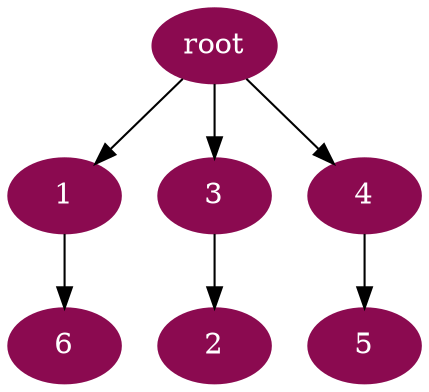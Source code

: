 digraph G {
node [color=deeppink4, style=filled, fontcolor=white];
"root" -> 1;
3 -> 2;
"root" -> 3;
"root" -> 4;
4 -> 5;
1 -> 6;
}
